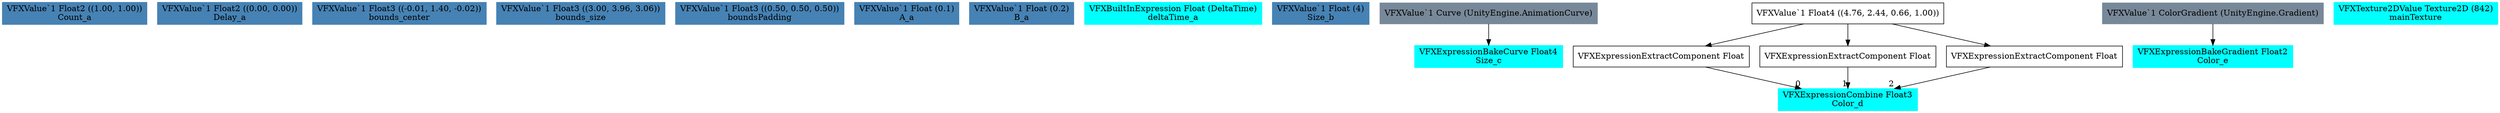 digraph G {
node0 [shape="box" color="steelblue" style="filled" label="VFXValue`1 Float2 ((1.00, 1.00))
Count_a"]
node1 [shape="box" color="steelblue" style="filled" label="VFXValue`1 Float2 ((0.00, 0.00))
Delay_a"]
node2 [shape="box" color="steelblue" style="filled" label="VFXValue`1 Float3 ((-0.01, 1.40, -0.02))
bounds_center"]
node3 [shape="box" color="steelblue" style="filled" label="VFXValue`1 Float3 ((3.00, 3.96, 3.06))
bounds_size"]
node4 [shape="box" color="steelblue" style="filled" label="VFXValue`1 Float3 ((0.50, 0.50, 0.50))
boundsPadding"]
node5 [shape="box" color="steelblue" style="filled" label="VFXValue`1 Float (0.1)
A_a"]
node6 [shape="box" color="steelblue" style="filled" label="VFXValue`1 Float (0.2)
B_a"]
node7 [shape="box" color="cyan" style="filled" label="VFXBuiltInExpression Float (DeltaTime)
deltaTime_a"]
node8 [shape="box" color="steelblue" style="filled" label="VFXValue`1 Float (4)
Size_b"]
node9 [shape="box" color="cyan" style="filled" label="VFXExpressionBakeCurve Float4
Size_c"]
node10 [shape="box" color="lightslategray" style="filled" label="VFXValue`1 Curve (UnityEngine.AnimationCurve)"]
node11 [shape="box" color="cyan" style="filled" label="VFXExpressionCombine Float3
Color_d"]
node12 [shape="box" label="VFXExpressionExtractComponent Float"]
node13 [shape="box" label="VFXValue`1 Float4 ((4.76, 2.44, 0.66, 1.00))"]
node14 [shape="box" label="VFXExpressionExtractComponent Float"]
node15 [shape="box" label="VFXExpressionExtractComponent Float"]
node16 [shape="box" color="cyan" style="filled" label="VFXExpressionBakeGradient Float2
Color_e"]
node17 [shape="box" color="lightslategray" style="filled" label="VFXValue`1 ColorGradient (UnityEngine.Gradient)"]
node18 [shape="box" color="cyan" style="filled" label="VFXTexture2DValue Texture2D (842)
mainTexture"]
node10 -> node9 
node12 -> node11 [headlabel="0"]
node14 -> node11 [headlabel="1"]
node15 -> node11 [headlabel="2"]
node13 -> node12 
node13 -> node14 
node13 -> node15 
node17 -> node16 
}

